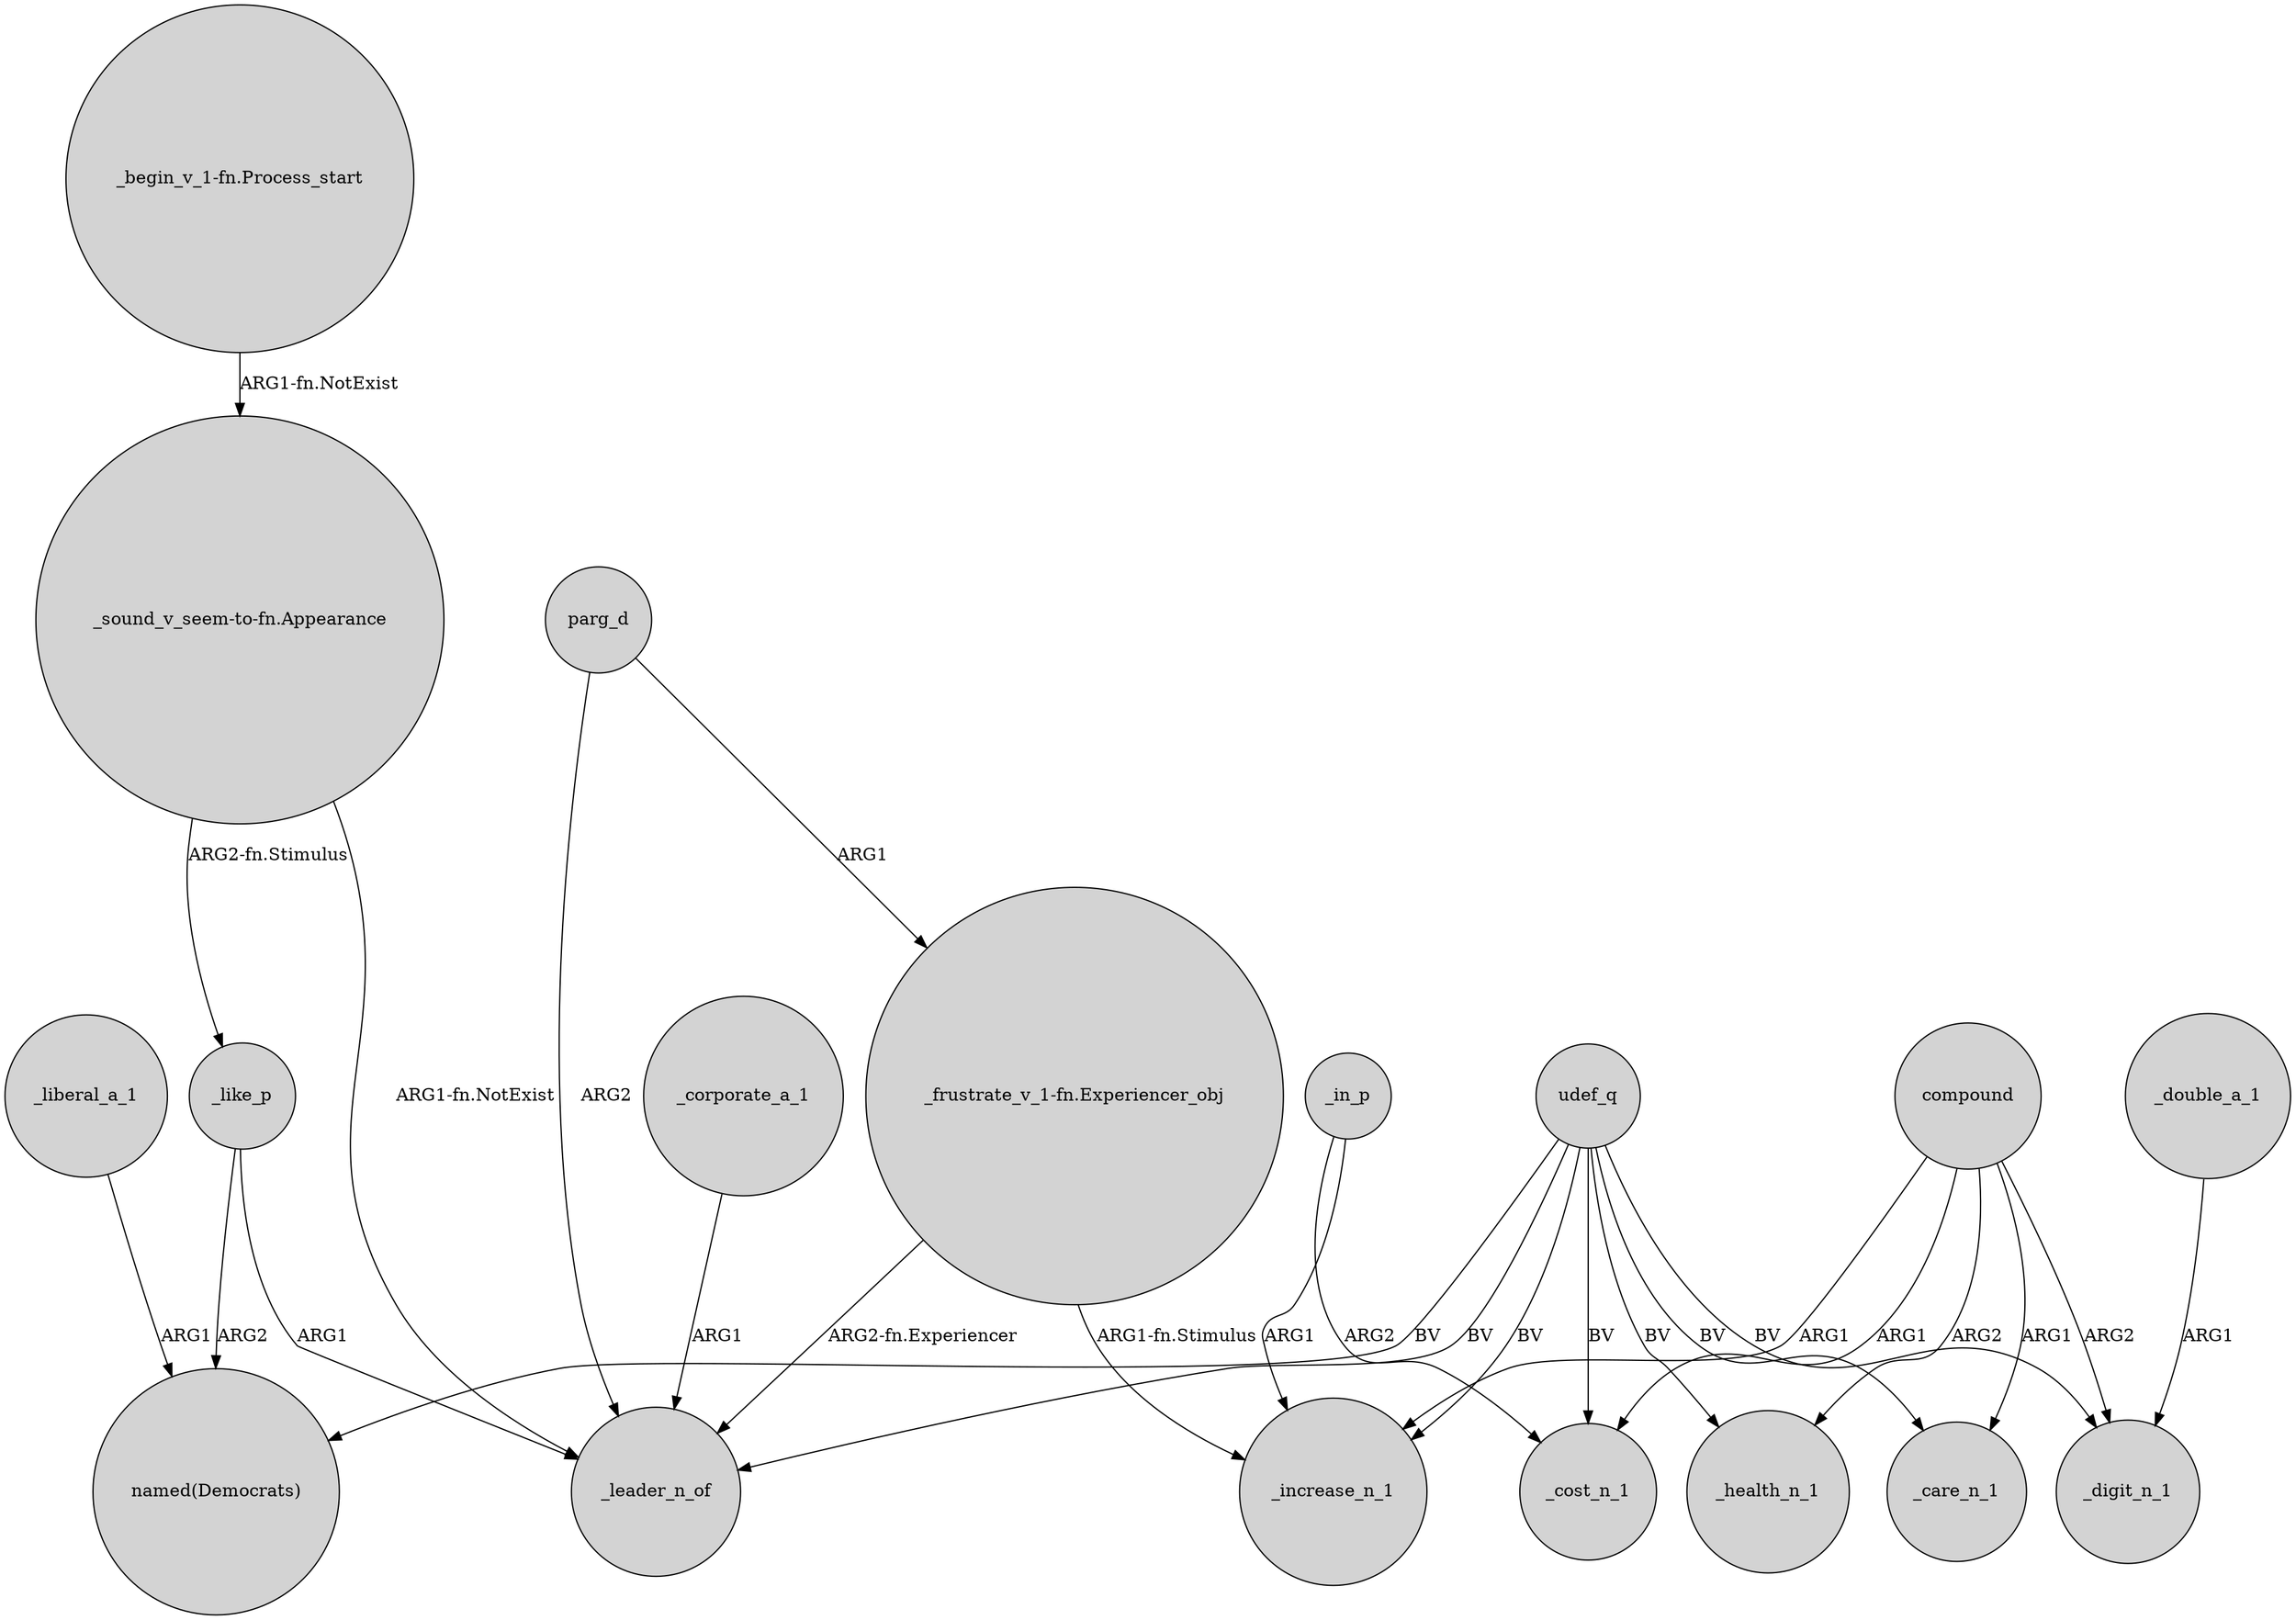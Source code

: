 digraph {
	node [shape=circle style=filled]
	_like_p -> "named(Democrats)" [label=ARG2]
	_in_p -> _cost_n_1 [label=ARG2]
	udef_q -> _care_n_1 [label=BV]
	"_begin_v_1-fn.Process_start" -> "_sound_v_seem-to-fn.Appearance" [label="ARG1-fn.NotExist"]
	parg_d -> "_frustrate_v_1-fn.Experiencer_obj" [label=ARG1]
	udef_q -> "named(Democrats)" [label=BV]
	"_frustrate_v_1-fn.Experiencer_obj" -> _leader_n_of [label="ARG2-fn.Experiencer"]
	compound -> _digit_n_1 [label=ARG2]
	udef_q -> _cost_n_1 [label=BV]
	"_sound_v_seem-to-fn.Appearance" -> _leader_n_of [label="ARG1-fn.NotExist"]
	udef_q -> _digit_n_1 [label=BV]
	"_sound_v_seem-to-fn.Appearance" -> _like_p [label="ARG2-fn.Stimulus"]
	_like_p -> _leader_n_of [label=ARG1]
	"_frustrate_v_1-fn.Experiencer_obj" -> _increase_n_1 [label="ARG1-fn.Stimulus"]
	compound -> _health_n_1 [label=ARG2]
	udef_q -> _increase_n_1 [label=BV]
	udef_q -> _health_n_1 [label=BV]
	compound -> _cost_n_1 [label=ARG1]
	parg_d -> _leader_n_of [label=ARG2]
	compound -> _increase_n_1 [label=ARG1]
	compound -> _care_n_1 [label=ARG1]
	_double_a_1 -> _digit_n_1 [label=ARG1]
	_corporate_a_1 -> _leader_n_of [label=ARG1]
	_in_p -> _increase_n_1 [label=ARG1]
	_liberal_a_1 -> "named(Democrats)" [label=ARG1]
	udef_q -> _leader_n_of [label=BV]
}
